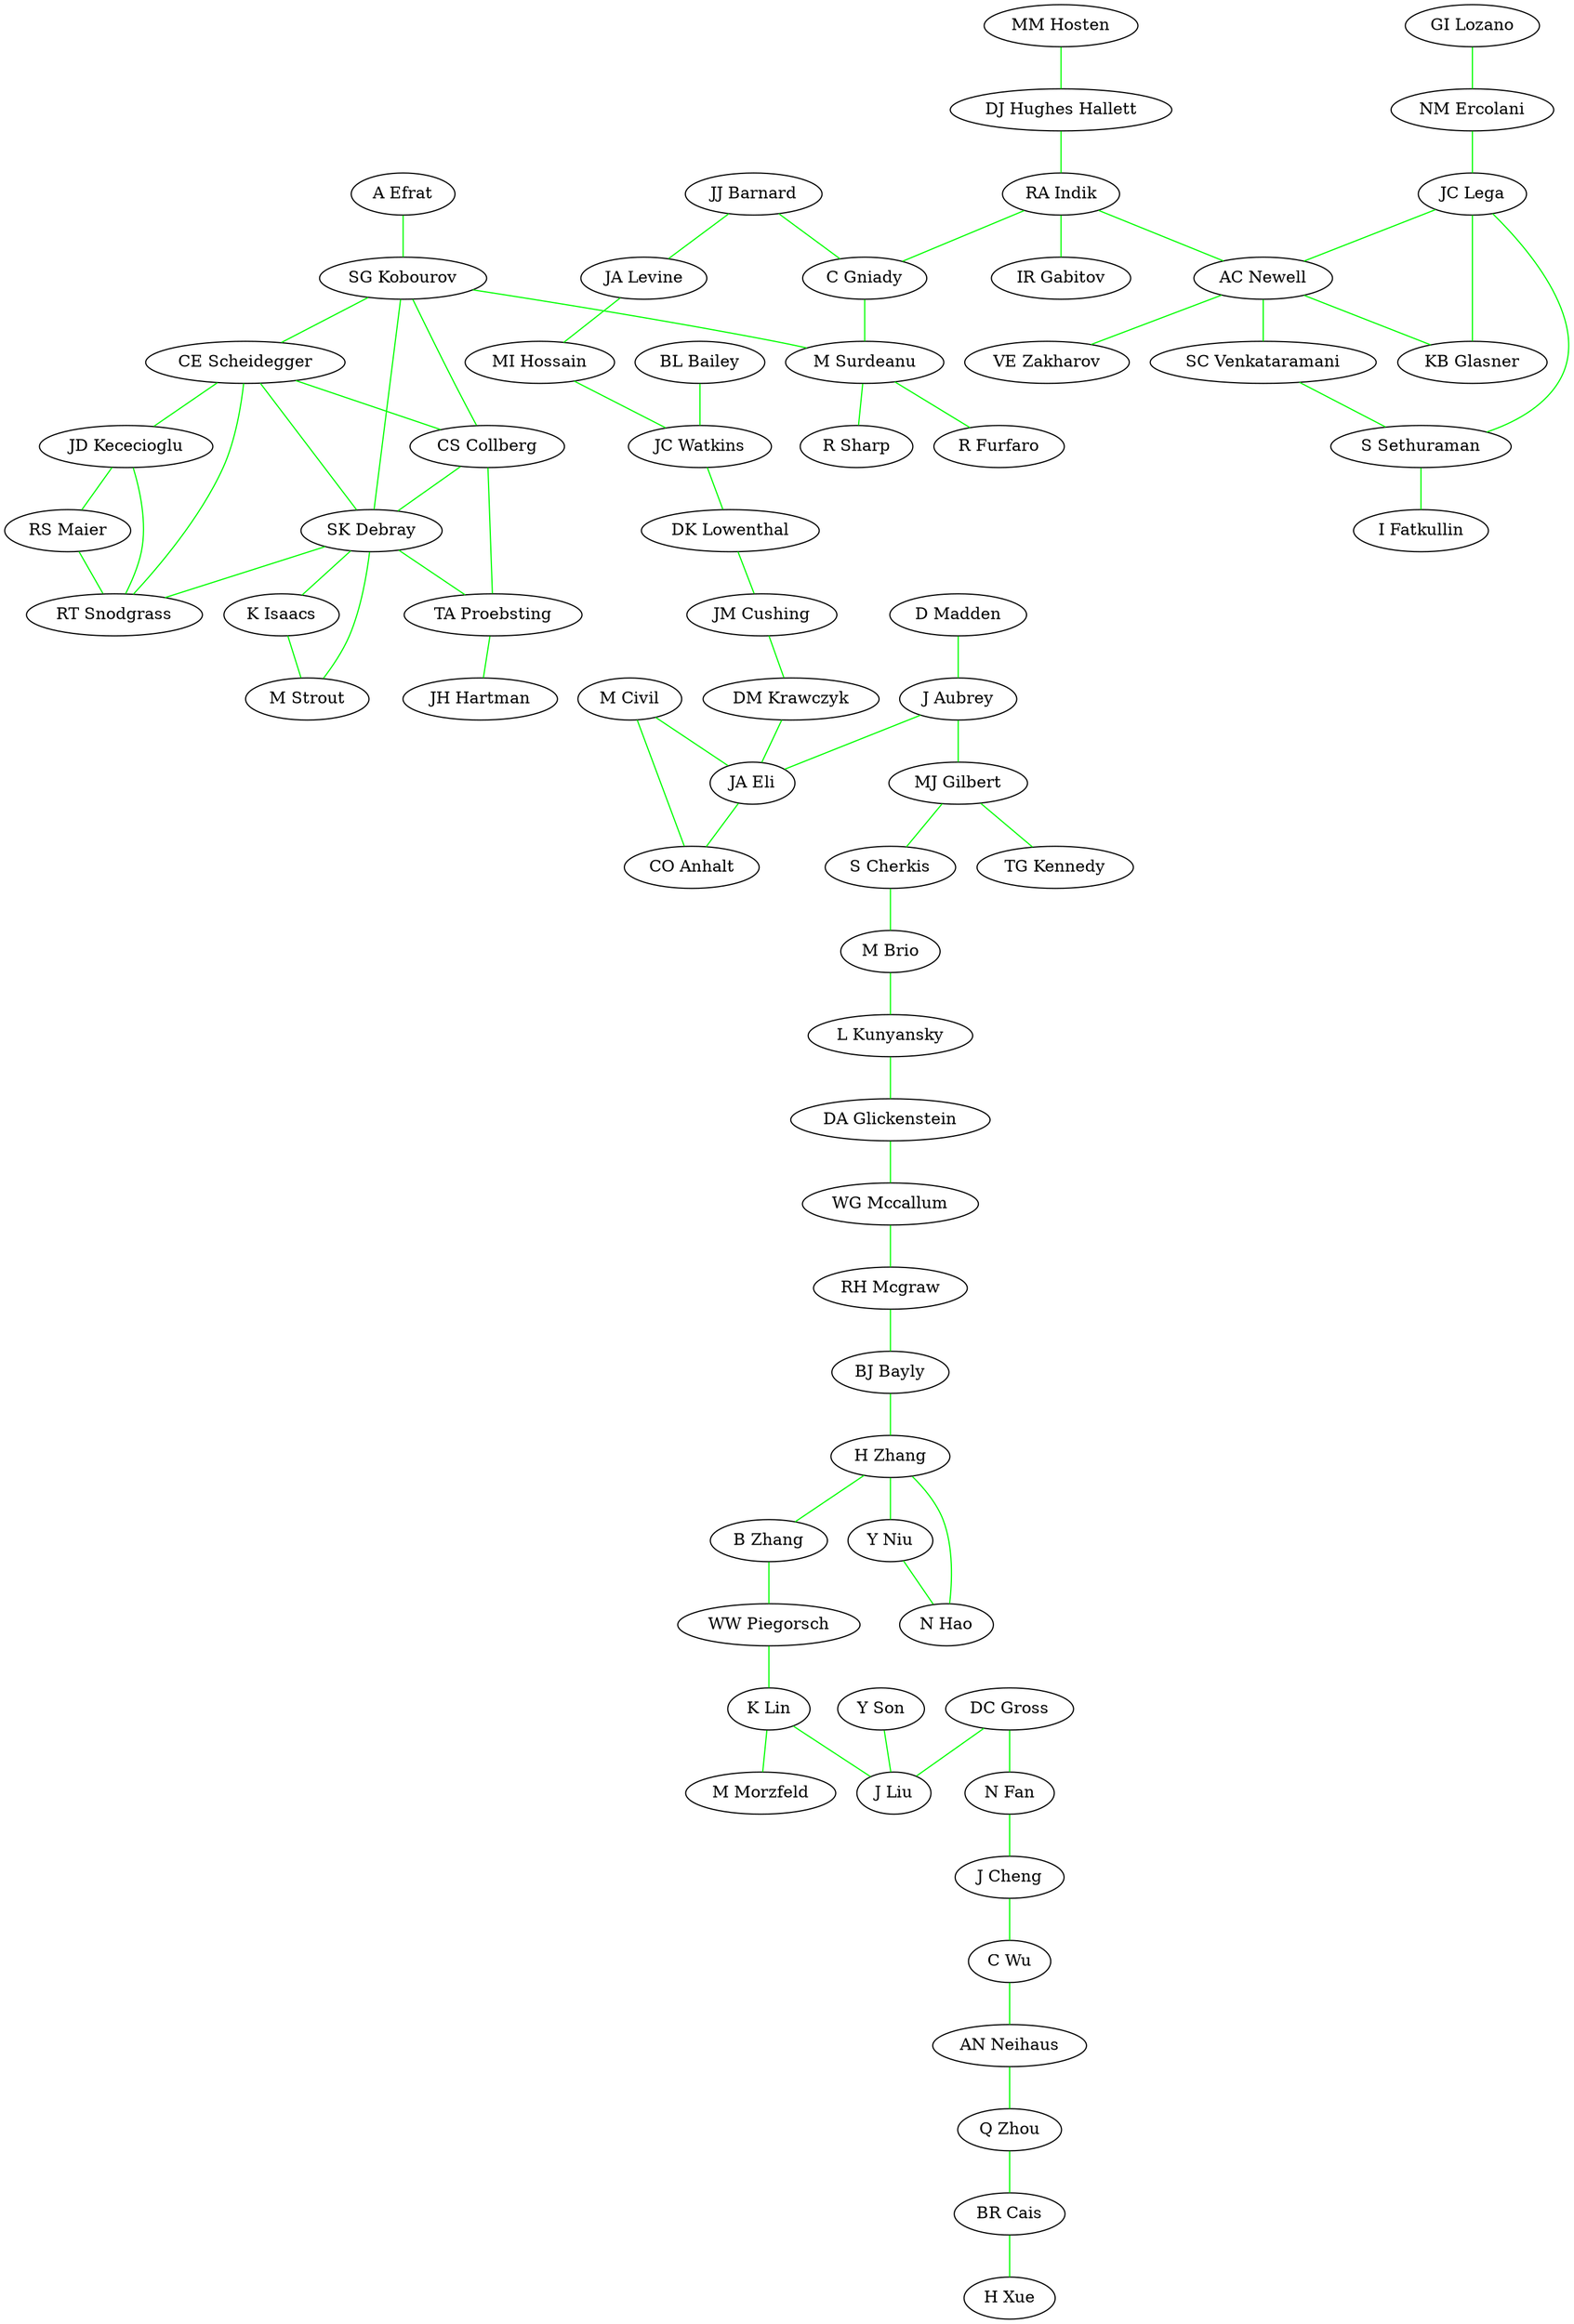 strict graph "" {
	node [label="\N"];
	0	 [label="MM Hosten"];
	1	 [label="DJ Hughes Hallett"];
	0 -- 1	 [color=green];
	3	 [label="RA Indik"];
	1 -- 3	 [color=green];
	2	 [label="GI Lozano"];
	4	 [label="NM Ercolani"];
	2 -- 4	 [color=green,
		edgetype=type2];
	9	 [label="C Gniady"];
	3 -- 9	 [color=green];
	23	 [label="AC Newell"];
	3 -- 23	 [color=green,
		edgetype=type2];
	26	 [label="IR Gabitov"];
	3 -- 26	 [color=green,
		edgetype=type2];
	6	 [label="JC Lega"];
	4 -- 6	 [color=green,
		edgetype=type2];
	5	 [label="A Efrat"];
	7	 [label="SG Kobourov"];
	5 -- 7	 [color=green,
		edgetype=type2];
	6 -- 23	 [color=green,
		edgetype=type2];
	32	 [label="KB Glasner"];
	6 -- 32	 [color=green,
		edgetype=type2];
	51	 [label="S Sethuraman"];
	6 -- 51	 [color=green,
		edgetype=type2];
	10	 [label="M Surdeanu"];
	7 -- 10	 [color=green,
		edgetype=type2];
	11	 [label="CE Scheidegger"];
	7 -- 11	 [color=green,
		edgetype=type2];
	16	 [label="CS Collberg"];
	7 -- 16	 [color=green,
		edgetype=type2];
	17	 [label="SK Debray"];
	7 -- 17	 [color=green,
		edgetype=type2];
	8	 [label="JJ Barnard"];
	8 -- 9	 [color=green];
	12	 [label="JA Levine"];
	8 -- 12	 [color=green];
	9 -- 10	 [color=green,
		edgetype=type2];
	53	 [label="R Furfaro"];
	10 -- 53	 [color=green,
		edgetype=type2];
	67	 [label="R Sharp"];
	10 -- 67	 [color=green,
		edgetype=type2];
	11 -- 16	 [color=green,
		edgetype=type2];
	11 -- 17	 [color=green,
		edgetype=type2];
	21	 [label="JD Kececioglu"];
	11 -- 21	 [color=green,
		edgetype=type2];
	36	 [label="RT Snodgrass"];
	11 -- 36	 [color=green,
		edgetype=type2];
	13	 [label="MI Hossain"];
	12 -- 13	 [color=green];
	15	 [label="JC Watkins"];
	13 -- 15	 [color=green];
	14	 [label="BL Bailey"];
	14 -- 15	 [color=green,
		edgetype=type2];
	18	 [label="DK Lowenthal"];
	15 -- 18	 [color=green];
	16 -- 17	 [color=green,
		edgetype=type2];
	19	 [label="TA Proebsting"];
	16 -- 19	 [color=green,
		edgetype=type2];
	17 -- 19	 [color=green,
		edgetype=type2];
	17 -- 36	 [color=green,
		edgetype=type2];
	40	 [label="K Isaacs"];
	17 -- 40	 [color=green,
		edgetype=type2];
	41	 [label="M Strout"];
	17 -- 41	 [color=green,
		edgetype=type2];
	22	 [label="JM Cushing"];
	18 -- 22	 [color=green];
	20	 [label="JH Hartman"];
	19 -- 20	 [color=green,
		edgetype=type2];
	35	 [label="RS Maier"];
	21 -- 35	 [color=green,
		edgetype=type2];
	21 -- 36	 [color=green,
		edgetype=type2];
	24	 [label="DM Krawczyk"];
	22 -- 24	 [color=green];
	31	 [label="VE Zakharov"];
	23 -- 31	 [color=green,
		edgetype=type2];
	23 -- 32	 [color=green,
		edgetype=type2];
	33	 [label="SC Venkataramani"];
	23 -- 33	 [color=green,
		edgetype=type2];
	44	 [label="JA Eli"];
	24 -- 44	 [color=green];
	25	 [label="M Civil"];
	25 -- 44	 [color=green,
		edgetype=type2];
	46	 [label="CO Anhalt"];
	25 -- 46	 [color=green,
		edgetype=type2];
	27	 [label="D Madden"];
	28	 [label="J Aubrey"];
	27 -- 28	 [color=green,
		edgetype=type2];
	29	 [label="MJ Gilbert"];
	28 -- 29	 [color=green];
	28 -- 44	 [color=green];
	30	 [label="TG Kennedy"];
	29 -- 30	 [color=green,
		edgetype=type2];
	34	 [label="S Cherkis"];
	29 -- 34	 [color=green];
	33 -- 51	 [color=green,
		edgetype=type2];
	37	 [label="M Brio"];
	34 -- 37	 [color=green];
	35 -- 36	 [color=green,
		edgetype=type2];
	38	 [label="L Kunyansky"];
	37 -- 38	 [color=green];
	39	 [label="DA Glickenstein"];
	38 -- 39	 [color=green];
	42	 [label="WG Mccallum"];
	39 -- 42	 [color=green];
	40 -- 41	 [color=green,
		edgetype=type2];
	43	 [label="RH Mcgraw"];
	42 -- 43	 [color=green];
	45	 [label="BJ Bayly"];
	43 -- 45	 [color=green];
	44 -- 46	 [color=green,
		edgetype=type2];
	47	 [label="H Zhang"];
	45 -- 47	 [color=green];
	48	 [label="B Zhang"];
	47 -- 48	 [color=green];
	63	 [label="Y Niu"];
	47 -- 63	 [color=green,
		edgetype=type2];
	64	 [label="N Hao"];
	47 -- 64	 [color=green,
		edgetype=type2];
	49	 [label="WW Piegorsch"];
	48 -- 49	 [color=green];
	50	 [label="K Lin"];
	49 -- 50	 [color=green];
	52	 [label="M Morzfeld"];
	50 -- 52	 [color=green,
		edgetype=type2];
	56	 [label="J Liu"];
	50 -- 56	 [color=green];
	62	 [label="I Fatkullin"];
	51 -- 62	 [color=green,
		edgetype=type2];
	54	 [label="Y Son"];
	54 -- 56	 [color=green,
		edgetype=type2];
	55	 [label="DC Gross"];
	55 -- 56	 [color=green];
	57	 [label="N Fan"];
	55 -- 57	 [color=green];
	58	 [label="J Cheng"];
	57 -- 58	 [color=green];
	59	 [label="C Wu"];
	58 -- 59	 [color=green];
	60	 [label="AN Neihaus"];
	59 -- 60	 [color=green];
	61	 [label="Q Zhou"];
	60 -- 61	 [color=green];
	65	 [label="BR Cais"];
	61 -- 65	 [color=green];
	63 -- 64	 [color=green,
		edgetype=type2];
	66	 [label="H Xue"];
	65 -- 66	 [color=green];
}
